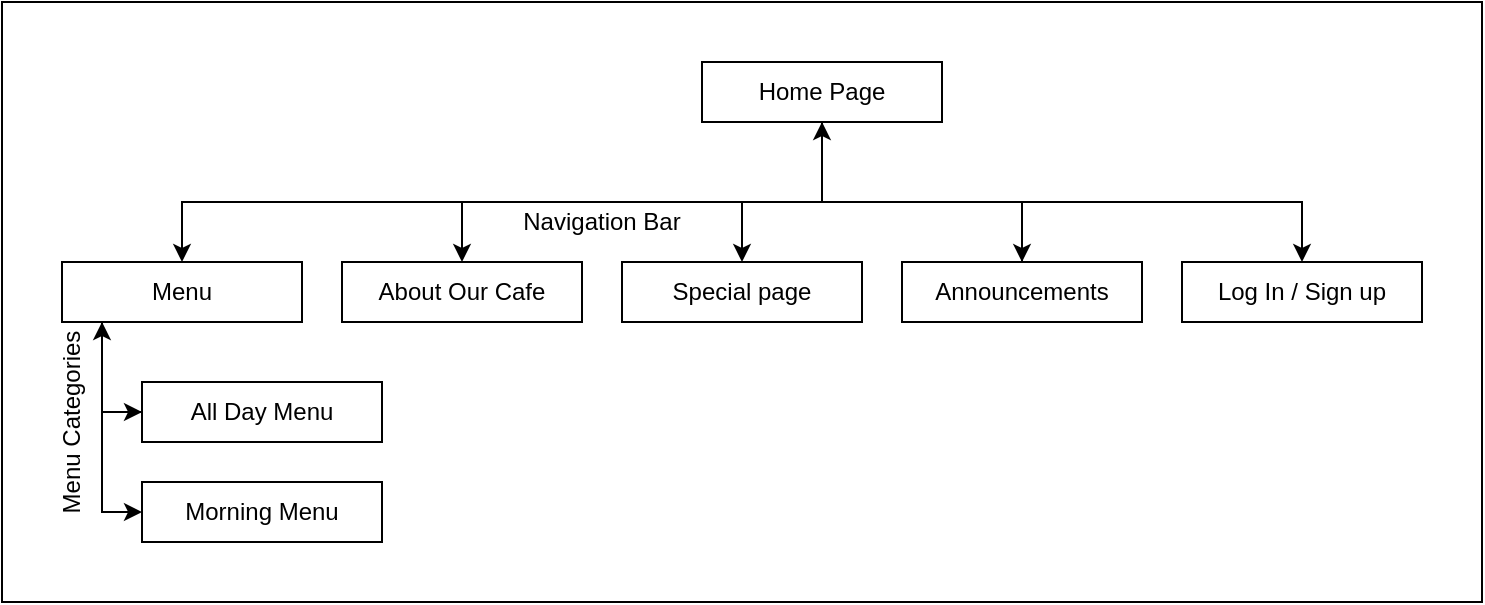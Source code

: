 <mxfile version="14.5.7" type="device" pages="5"><diagram id="wFfIwSNWOwYBXh12Hzyj" name="flowCart"><mxGraphModel dx="1084" dy="460" grid="1" gridSize="10" guides="1" tooltips="1" connect="1" arrows="1" fold="1" page="1" pageScale="1" pageWidth="827" pageHeight="1169" math="0" shadow="0"><root><mxCell id="0"/><mxCell id="1" parent="0"/><mxCell id="soVYU9Woj2hQTT2PEQdx-27" value="" style="rounded=0;whiteSpace=wrap;html=1;" parent="1" vertex="1"><mxGeometry x="100" y="10" width="740" height="300" as="geometry"/></mxCell><mxCell id="soVYU9Woj2hQTT2PEQdx-17" style="edgeStyle=orthogonalEdgeStyle;rounded=0;orthogonalLoop=1;jettySize=auto;html=1;" parent="1" source="UsCn5dMiYlPGmeFpBE0f-1" target="UsCn5dMiYlPGmeFpBE0f-3" edge="1"><mxGeometry relative="1" as="geometry"><Array as="points"><mxPoint x="510" y="110"/><mxPoint x="190" y="110"/></Array></mxGeometry></mxCell><mxCell id="soVYU9Woj2hQTT2PEQdx-18" style="edgeStyle=orthogonalEdgeStyle;rounded=0;orthogonalLoop=1;jettySize=auto;html=1;" parent="1" source="UsCn5dMiYlPGmeFpBE0f-1" target="UsCn5dMiYlPGmeFpBE0f-4" edge="1"><mxGeometry relative="1" as="geometry"><Array as="points"><mxPoint x="510" y="110"/><mxPoint x="330" y="110"/></Array></mxGeometry></mxCell><mxCell id="soVYU9Woj2hQTT2PEQdx-19" style="edgeStyle=orthogonalEdgeStyle;rounded=0;orthogonalLoop=1;jettySize=auto;html=1;" parent="1" source="UsCn5dMiYlPGmeFpBE0f-1" target="UsCn5dMiYlPGmeFpBE0f-2" edge="1"><mxGeometry relative="1" as="geometry"><Array as="points"><mxPoint x="510" y="110"/><mxPoint x="470" y="110"/></Array></mxGeometry></mxCell><mxCell id="soVYU9Woj2hQTT2PEQdx-20" style="edgeStyle=orthogonalEdgeStyle;rounded=0;orthogonalLoop=1;jettySize=auto;html=1;" parent="1" source="UsCn5dMiYlPGmeFpBE0f-1" target="soVYU9Woj2hQTT2PEQdx-3" edge="1"><mxGeometry relative="1" as="geometry"><Array as="points"><mxPoint x="510" y="110"/><mxPoint x="610" y="110"/></Array></mxGeometry></mxCell><mxCell id="soVYU9Woj2hQTT2PEQdx-37" style="edgeStyle=orthogonalEdgeStyle;rounded=0;orthogonalLoop=1;jettySize=auto;html=1;entryX=0.5;entryY=0;entryDx=0;entryDy=0;" parent="1" source="UsCn5dMiYlPGmeFpBE0f-1" target="soVYU9Woj2hQTT2PEQdx-36" edge="1"><mxGeometry relative="1" as="geometry"><Array as="points"><mxPoint x="510" y="110"/><mxPoint x="750" y="110"/></Array></mxGeometry></mxCell><mxCell id="UsCn5dMiYlPGmeFpBE0f-1" value="Home Page" style="rounded=0;whiteSpace=wrap;html=1;" parent="1" vertex="1"><mxGeometry x="450" y="40" width="120" height="30" as="geometry"/></mxCell><mxCell id="UsCn5dMiYlPGmeFpBE0f-2" value="Special page" style="rounded=0;whiteSpace=wrap;html=1;" parent="1" vertex="1"><mxGeometry x="410" y="140" width="120" height="30" as="geometry"/></mxCell><mxCell id="soVYU9Woj2hQTT2PEQdx-29" style="edgeStyle=orthogonalEdgeStyle;rounded=0;orthogonalLoop=1;jettySize=auto;html=1;entryX=0;entryY=0.5;entryDx=0;entryDy=0;" parent="1" source="UsCn5dMiYlPGmeFpBE0f-3" target="soVYU9Woj2hQTT2PEQdx-4" edge="1"><mxGeometry relative="1" as="geometry"><Array as="points"><mxPoint x="150" y="215"/></Array></mxGeometry></mxCell><mxCell id="soVYU9Woj2hQTT2PEQdx-30" style="edgeStyle=orthogonalEdgeStyle;rounded=0;orthogonalLoop=1;jettySize=auto;html=1;entryX=0;entryY=0.5;entryDx=0;entryDy=0;" parent="1" source="UsCn5dMiYlPGmeFpBE0f-3" target="soVYU9Woj2hQTT2PEQdx-5" edge="1"><mxGeometry relative="1" as="geometry"><Array as="points"><mxPoint x="150" y="265"/></Array></mxGeometry></mxCell><mxCell id="UsCn5dMiYlPGmeFpBE0f-3" value="Menu" style="rounded=0;whiteSpace=wrap;html=1;" parent="1" vertex="1"><mxGeometry x="130" y="140" width="120" height="30" as="geometry"/></mxCell><mxCell id="UsCn5dMiYlPGmeFpBE0f-4" value="About Our Cafe" style="rounded=0;whiteSpace=wrap;html=1;" parent="1" vertex="1"><mxGeometry x="270" y="140" width="120" height="30" as="geometry"/></mxCell><mxCell id="soVYU9Woj2hQTT2PEQdx-21" style="edgeStyle=orthogonalEdgeStyle;rounded=0;orthogonalLoop=1;jettySize=auto;html=1;" parent="1" source="soVYU9Woj2hQTT2PEQdx-3" target="UsCn5dMiYlPGmeFpBE0f-1" edge="1"><mxGeometry relative="1" as="geometry"><Array as="points"><mxPoint x="610" y="110"/><mxPoint x="510" y="110"/></Array></mxGeometry></mxCell><mxCell id="soVYU9Woj2hQTT2PEQdx-3" value="Announcements" style="rounded=0;whiteSpace=wrap;html=1;" parent="1" vertex="1"><mxGeometry x="550" y="140" width="120" height="30" as="geometry"/></mxCell><mxCell id="soVYU9Woj2hQTT2PEQdx-40" style="edgeStyle=orthogonalEdgeStyle;rounded=0;orthogonalLoop=1;jettySize=auto;html=1;" parent="1" source="soVYU9Woj2hQTT2PEQdx-4" edge="1"><mxGeometry relative="1" as="geometry"><mxPoint x="150" y="170" as="targetPoint"/></mxGeometry></mxCell><mxCell id="soVYU9Woj2hQTT2PEQdx-4" value="All Day Menu" style="rounded=0;whiteSpace=wrap;html=1;" parent="1" vertex="1"><mxGeometry x="170" y="200" width="120" height="30" as="geometry"/></mxCell><mxCell id="soVYU9Woj2hQTT2PEQdx-5" value="Morning Menu" style="rounded=0;whiteSpace=wrap;html=1;" parent="1" vertex="1"><mxGeometry x="170" y="250" width="120" height="30" as="geometry"/></mxCell><mxCell id="soVYU9Woj2hQTT2PEQdx-24" value="Navigation Bar" style="text;html=1;strokeColor=none;fillColor=none;align=center;verticalAlign=middle;whiteSpace=wrap;rounded=0;" parent="1" vertex="1"><mxGeometry x="345" y="110" width="110" height="20" as="geometry"/></mxCell><mxCell id="soVYU9Woj2hQTT2PEQdx-25" value="Menu Categories" style="text;html=1;strokeColor=none;fillColor=none;align=center;verticalAlign=middle;whiteSpace=wrap;rounded=0;rotation=-90;" parent="1" vertex="1"><mxGeometry x="80" y="210" width="110" height="20" as="geometry"/></mxCell><mxCell id="soVYU9Woj2hQTT2PEQdx-36" value="Log In / Sign up" style="rounded=0;whiteSpace=wrap;html=1;" parent="1" vertex="1"><mxGeometry x="690" y="140" width="120" height="30" as="geometry"/></mxCell></root></mxGraphModel></diagram><diagram id="l55GJIqPmhJkO-eoK0tu" name="homePage"><mxGraphModel dx="1422" dy="800" grid="1" gridSize="10" guides="1" tooltips="1" connect="1" arrows="1" fold="1" page="1" pageScale="1" pageWidth="827" pageHeight="1169" math="0" shadow="0"><root><mxCell id="2pcZc8bX3nW1H2uj9-P8-0"/><mxCell id="2pcZc8bX3nW1H2uj9-P8-1" parent="2pcZc8bX3nW1H2uj9-P8-0"/><mxCell id="2pcZc8bX3nW1H2uj9-P8-2" value="" style="rounded=0;whiteSpace=wrap;html=1;" vertex="1" parent="2pcZc8bX3nW1H2uj9-P8-1"><mxGeometry x="14" y="20" width="800" height="690" as="geometry"/></mxCell><mxCell id="2pcZc8bX3nW1H2uj9-P8-3" value="Buffer Spacing" style="rounded=0;whiteSpace=wrap;html=1;" vertex="1" parent="2pcZc8bX3nW1H2uj9-P8-1"><mxGeometry x="14" y="20" width="86" height="690" as="geometry"/></mxCell><mxCell id="2pcZc8bX3nW1H2uj9-P8-4" value="&#10;&#10;&lt;span style=&quot;color: rgb(0, 0, 0); font-family: helvetica; font-size: 12px; font-style: normal; font-weight: 400; letter-spacing: normal; text-align: center; text-indent: 0px; text-transform: none; word-spacing: 0px; background-color: rgb(248, 249, 250); display: inline; float: none;&quot;&gt;Buffer Spacing&lt;/span&gt;&#10;&#10;" style="rounded=0;whiteSpace=wrap;html=1;" vertex="1" parent="2pcZc8bX3nW1H2uj9-P8-1"><mxGeometry x="730" y="20" width="84" height="690" as="geometry"/></mxCell><mxCell id="2pcZc8bX3nW1H2uj9-P8-5" value="Navigation Bar" style="rounded=0;whiteSpace=wrap;html=1;" vertex="1" parent="2pcZc8bX3nW1H2uj9-P8-1"><mxGeometry x="100" y="20" width="630" height="60" as="geometry"/></mxCell><mxCell id="2pcZc8bX3nW1H2uj9-P8-6" value="Logo" style="rounded=0;whiteSpace=wrap;html=1;" vertex="1" parent="2pcZc8bX3nW1H2uj9-P8-1"><mxGeometry x="100" y="20" width="120" height="60" as="geometry"/></mxCell><mxCell id="2pcZc8bX3nW1H2uj9-P8-8" value="" style="rounded=0;whiteSpace=wrap;html=1;" vertex="1" parent="2pcZc8bX3nW1H2uj9-P8-1"><mxGeometry x="100" y="90" width="630" height="230" as="geometry"/></mxCell><mxCell id="2pcZc8bX3nW1H2uj9-P8-9" value="Picture" style="text;html=1;strokeColor=none;fillColor=none;align=center;verticalAlign=middle;whiteSpace=wrap;rounded=0;" vertex="1" parent="2pcZc8bX3nW1H2uj9-P8-1"><mxGeometry x="160" y="150" width="40" height="20" as="geometry"/></mxCell><mxCell id="2pcZc8bX3nW1H2uj9-P8-10" value="Menu Button" style="rounded=0;whiteSpace=wrap;html=1;" vertex="1" parent="2pcZc8bX3nW1H2uj9-P8-1"><mxGeometry x="355" y="175" width="120" height="60" as="geometry"/></mxCell><mxCell id="2pcZc8bX3nW1H2uj9-P8-11" value="Text About CafeText About CafeText About CafeText About CafeText About CafeText About CafeText About CafeText About CafeText About CafeText About CafeText About CafeText About CafeText About CafeText About CafeText About CafeText About CafeText About CafeText About CafeText About CafeText About CafeText Abou" style="text;html=1;strokeColor=none;fillColor=none;align=center;verticalAlign=middle;whiteSpace=wrap;rounded=0;" vertex="1" parent="2pcZc8bX3nW1H2uj9-P8-1"><mxGeometry x="110" y="330" width="610" height="60" as="geometry"/></mxCell><mxCell id="2pcZc8bX3nW1H2uj9-P8-12" value="&#10;&#10;&lt;span style=&quot;color: rgb(0, 0, 0); font-family: helvetica; font-size: 12px; font-style: normal; font-weight: 400; letter-spacing: normal; text-align: center; text-indent: 0px; text-transform: none; word-spacing: 0px; background-color: rgb(248, 249, 250); display: inline; float: none;&quot;&gt;Random Stuff for the cafe&lt;/span&gt;&#10;&#10;" style="rounded=0;whiteSpace=wrap;html=1;" vertex="1" parent="2pcZc8bX3nW1H2uj9-P8-1"><mxGeometry x="110" y="400" width="100" height="100" as="geometry"/></mxCell><mxCell id="2pcZc8bX3nW1H2uj9-P8-13" value="&#10;&#10;&lt;span style=&quot;color: rgb(0, 0, 0); font-family: helvetica; font-size: 12px; font-style: normal; font-weight: 400; letter-spacing: normal; text-align: center; text-indent: 0px; text-transform: none; word-spacing: 0px; background-color: rgb(248, 249, 250); display: inline; float: none;&quot;&gt;Random Stuff for the cafe&lt;/span&gt;&#10;&#10;" style="rounded=0;whiteSpace=wrap;html=1;" vertex="1" parent="2pcZc8bX3nW1H2uj9-P8-1"><mxGeometry x="240" y="400" width="100" height="100" as="geometry"/></mxCell><mxCell id="2pcZc8bX3nW1H2uj9-P8-15" value="&#10;&#10;&lt;span style=&quot;color: rgb(0, 0, 0); font-family: helvetica; font-size: 12px; font-style: normal; font-weight: 400; letter-spacing: normal; text-align: center; text-indent: 0px; text-transform: none; word-spacing: 0px; background-color: rgb(248, 249, 250); display: inline; float: none;&quot;&gt;Random Stuff for the cafe&lt;/span&gt;&#10;&#10;" style="rounded=0;whiteSpace=wrap;html=1;" vertex="1" parent="2pcZc8bX3nW1H2uj9-P8-1"><mxGeometry x="490" y="400" width="100" height="100" as="geometry"/></mxCell><mxCell id="2pcZc8bX3nW1H2uj9-P8-17" value="&#10;&#10;&lt;span style=&quot;color: rgb(0, 0, 0); font-family: helvetica; font-size: 12px; font-style: normal; font-weight: 400; letter-spacing: normal; text-align: center; text-indent: 0px; text-transform: none; word-spacing: 0px; background-color: rgb(248, 249, 250); display: inline; float: none;&quot;&gt;Random Stuff for the cafe&lt;/span&gt;&#10;&#10;" style="rounded=0;whiteSpace=wrap;html=1;" vertex="1" parent="2pcZc8bX3nW1H2uj9-P8-1"><mxGeometry x="364" y="400" width="100" height="100" as="geometry"/></mxCell><mxCell id="2pcZc8bX3nW1H2uj9-P8-18" value="&#10;&#10;&lt;span style=&quot;color: rgb(0, 0, 0); font-family: helvetica; font-size: 12px; font-style: normal; font-weight: 400; letter-spacing: normal; text-align: center; text-indent: 0px; text-transform: none; word-spacing: 0px; background-color: rgb(248, 249, 250); display: inline; float: none;&quot;&gt;Random Stuff for the cafe&lt;/span&gt;&#10;&#10;" style="rounded=0;whiteSpace=wrap;html=1;" vertex="1" parent="2pcZc8bX3nW1H2uj9-P8-1"><mxGeometry x="620" y="400" width="100" height="100" as="geometry"/></mxCell><mxCell id="2pcZc8bX3nW1H2uj9-P8-19" value="&#10;&#10;&lt;span style=&quot;color: rgb(0, 0, 0); font-family: helvetica; font-size: 12px; font-style: normal; font-weight: 400; letter-spacing: normal; text-align: center; text-indent: 0px; text-transform: none; word-spacing: 0px; background-color: rgb(248, 249, 250); display: inline; float: none;&quot;&gt;Random Stuff for the cafe&lt;/span&gt;&#10;&#10;" style="rounded=0;whiteSpace=wrap;html=1;" vertex="1" parent="2pcZc8bX3nW1H2uj9-P8-1"><mxGeometry x="110" y="530" width="100" height="100" as="geometry"/></mxCell><mxCell id="2pcZc8bX3nW1H2uj9-P8-20" value="&#10;&#10;&lt;span style=&quot;color: rgb(0, 0, 0); font-family: helvetica; font-size: 12px; font-style: normal; font-weight: 400; letter-spacing: normal; text-align: center; text-indent: 0px; text-transform: none; word-spacing: 0px; background-color: rgb(248, 249, 250); display: inline; float: none;&quot;&gt;Random Stuff for the cafe&lt;/span&gt;&#10;&#10;" style="rounded=0;whiteSpace=wrap;html=1;" vertex="1" parent="2pcZc8bX3nW1H2uj9-P8-1"><mxGeometry x="240" y="530" width="100" height="100" as="geometry"/></mxCell><mxCell id="2pcZc8bX3nW1H2uj9-P8-21" value="&#10;&#10;&lt;span style=&quot;color: rgb(0, 0, 0); font-family: helvetica; font-size: 12px; font-style: normal; font-weight: 400; letter-spacing: normal; text-align: center; text-indent: 0px; text-transform: none; word-spacing: 0px; background-color: rgb(248, 249, 250); display: inline; float: none;&quot;&gt;Random Stuff for the cafe&lt;/span&gt;&#10;&#10;" style="rounded=0;whiteSpace=wrap;html=1;" vertex="1" parent="2pcZc8bX3nW1H2uj9-P8-1"><mxGeometry x="490" y="530" width="100" height="100" as="geometry"/></mxCell><mxCell id="2pcZc8bX3nW1H2uj9-P8-22" value="&#10;&#10;&lt;span style=&quot;color: rgb(0, 0, 0); font-family: helvetica; font-size: 12px; font-style: normal; font-weight: 400; letter-spacing: normal; text-align: center; text-indent: 0px; text-transform: none; word-spacing: 0px; background-color: rgb(248, 249, 250); display: inline; float: none;&quot;&gt;Random Stuff for the cafe&lt;/span&gt;&#10;&#10;" style="rounded=0;whiteSpace=wrap;html=1;" vertex="1" parent="2pcZc8bX3nW1H2uj9-P8-1"><mxGeometry x="364" y="530" width="100" height="100" as="geometry"/></mxCell><mxCell id="2pcZc8bX3nW1H2uj9-P8-23" value="&#10;&#10;&lt;span style=&quot;color: rgb(0, 0, 0); font-family: helvetica; font-size: 12px; font-style: normal; font-weight: 400; letter-spacing: normal; text-align: center; text-indent: 0px; text-transform: none; word-spacing: 0px; background-color: rgb(248, 249, 250); display: inline; float: none;&quot;&gt;Random Stuff for the cafe&lt;/span&gt;&#10;&#10;" style="rounded=0;whiteSpace=wrap;html=1;" vertex="1" parent="2pcZc8bX3nW1H2uj9-P8-1"><mxGeometry x="620" y="530" width="100" height="100" as="geometry"/></mxCell></root></mxGraphModel></diagram><diagram id="DGXYT4K5ncYK2pAhPvBd" name="menuPage"><mxGraphModel dx="1422" dy="800" grid="1" gridSize="10" guides="1" tooltips="1" connect="1" arrows="1" fold="1" page="1" pageScale="1" pageWidth="827" pageHeight="1169" math="0" shadow="0"><root><mxCell id="86OAwwRZx7v2V8boHOop-0"/><mxCell id="86OAwwRZx7v2V8boHOop-1" parent="86OAwwRZx7v2V8boHOop-0"/><mxCell id="-HAwTJFnmDb8sDDQCC46-1" value="Buffer Spacing" style="rounded=0;whiteSpace=wrap;html=1;" vertex="1" parent="86OAwwRZx7v2V8boHOop-1"><mxGeometry x="14" y="20" width="86" height="1110" as="geometry"/></mxCell><mxCell id="-HAwTJFnmDb8sDDQCC46-2" value="&#10;&#10;&lt;span style=&quot;color: rgb(0, 0, 0); font-family: helvetica; font-size: 12px; font-style: normal; font-weight: 400; letter-spacing: normal; text-align: center; text-indent: 0px; text-transform: none; word-spacing: 0px; background-color: rgb(248, 249, 250); display: inline; float: none;&quot;&gt;Buffer Spacing&lt;/span&gt;&#10;&#10;" style="rounded=0;whiteSpace=wrap;html=1;" vertex="1" parent="86OAwwRZx7v2V8boHOop-1"><mxGeometry x="730" y="20" width="84" height="1110" as="geometry"/></mxCell><mxCell id="-HAwTJFnmDb8sDDQCC46-3" value="Navigation Bar" style="rounded=0;whiteSpace=wrap;html=1;" vertex="1" parent="86OAwwRZx7v2V8boHOop-1"><mxGeometry x="100" y="20" width="630" height="60" as="geometry"/></mxCell><mxCell id="-HAwTJFnmDb8sDDQCC46-4" value="Icon" style="rounded=0;whiteSpace=wrap;html=1;" vertex="1" parent="86OAwwRZx7v2V8boHOop-1"><mxGeometry x="100" y="20" width="60" height="60" as="geometry"/></mxCell><mxCell id="-HAwTJFnmDb8sDDQCC46-19" value="" style="rounded=0;whiteSpace=wrap;html=1;" vertex="1" parent="86OAwwRZx7v2V8boHOop-1"><mxGeometry x="100" y="80" width="630" height="1050" as="geometry"/></mxCell><mxCell id="-HAwTJFnmDb8sDDQCC46-20" value="&lt;font style=&quot;font-size: 38px&quot;&gt;Our Menu&lt;/font&gt;" style="text;html=1;strokeColor=none;fillColor=none;align=center;verticalAlign=middle;whiteSpace=wrap;rounded=0;" vertex="1" parent="86OAwwRZx7v2V8boHOop-1"><mxGeometry x="100" y="80" width="240" height="80" as="geometry"/></mxCell><mxCell id="-HAwTJFnmDb8sDDQCC46-30" value="&#10;&#10;&lt;span style=&quot;color: rgb(0, 0, 0); font-family: helvetica; font-size: 12px; font-style: normal; font-weight: 400; letter-spacing: normal; text-align: center; text-indent: 0px; text-transform: none; word-spacing: 0px; background-color: rgb(248, 249, 250); display: inline; float: none;&quot;&gt;Menu Item&lt;/span&gt;&#10;&#10;" style="rounded=1;whiteSpace=wrap;html=1;" vertex="1" parent="86OAwwRZx7v2V8boHOop-1"><mxGeometry x="150" y="370" width="200" height="190" as="geometry"/></mxCell><mxCell id="-HAwTJFnmDb8sDDQCC46-31" value="&#10;&#10;&lt;span style=&quot;color: rgb(0, 0, 0); font-family: helvetica; font-size: 12px; font-style: normal; font-weight: 400; letter-spacing: normal; text-align: center; text-indent: 0px; text-transform: none; word-spacing: 0px; background-color: rgb(248, 249, 250); display: inline; float: none;&quot;&gt;Menu Item&lt;/span&gt;&#10;&#10;" style="rounded=1;whiteSpace=wrap;html=1;" vertex="1" parent="86OAwwRZx7v2V8boHOop-1"><mxGeometry x="460" y="370" width="200" height="190" as="geometry"/></mxCell><mxCell id="-HAwTJFnmDb8sDDQCC46-32" value="&#10;&#10;&lt;span style=&quot;color: rgb(0, 0, 0); font-family: helvetica; font-size: 12px; font-style: normal; font-weight: 400; letter-spacing: normal; text-align: center; text-indent: 0px; text-transform: none; word-spacing: 0px; background-color: rgb(248, 249, 250); display: inline; float: none;&quot;&gt;Menu Item&lt;/span&gt;&#10;&#10;" style="rounded=1;whiteSpace=wrap;html=1;" vertex="1" parent="86OAwwRZx7v2V8boHOop-1"><mxGeometry x="150" y="610" width="200" height="190" as="geometry"/></mxCell><mxCell id="-HAwTJFnmDb8sDDQCC46-33" value="&#10;&#10;&lt;span style=&quot;color: rgb(0, 0, 0); font-family: helvetica; font-size: 12px; font-style: normal; font-weight: 400; letter-spacing: normal; text-align: center; text-indent: 0px; text-transform: none; word-spacing: 0px; background-color: rgb(248, 249, 250); display: inline; float: none;&quot;&gt;Menu Item&lt;/span&gt;&#10;&#10;" style="rounded=1;whiteSpace=wrap;html=1;" vertex="1" parent="86OAwwRZx7v2V8boHOop-1"><mxGeometry x="460" y="610" width="200" height="190" as="geometry"/></mxCell><mxCell id="-HAwTJFnmDb8sDDQCC46-34" value="&#10;&#10;&lt;span style=&quot;color: rgb(0, 0, 0); font-family: helvetica; font-size: 12px; font-style: normal; font-weight: 400; letter-spacing: normal; text-align: center; text-indent: 0px; text-transform: none; word-spacing: 0px; background-color: rgb(248, 249, 250); display: inline; float: none;&quot;&gt;Menu Item&lt;/span&gt;&#10;&#10;" style="rounded=1;whiteSpace=wrap;html=1;" vertex="1" parent="86OAwwRZx7v2V8boHOop-1"><mxGeometry x="150" y="850" width="200" height="190" as="geometry"/></mxCell><mxCell id="-HAwTJFnmDb8sDDQCC46-35" value="&#10;&#10;&lt;span style=&quot;color: rgb(0, 0, 0); font-family: helvetica; font-size: 12px; font-style: normal; font-weight: 400; letter-spacing: normal; text-align: center; text-indent: 0px; text-transform: none; word-spacing: 0px; background-color: rgb(248, 249, 250); display: inline; float: none;&quot;&gt;Menu Item&lt;/span&gt;&#10;&#10;" style="rounded=1;whiteSpace=wrap;html=1;" vertex="1" parent="86OAwwRZx7v2V8boHOop-1"><mxGeometry x="460" y="850" width="200" height="190" as="geometry"/></mxCell><mxCell id="-HAwTJFnmDb8sDDQCC46-37" value="Specials Menu&lt;br&gt;Sign Up Today to get 25% off&lt;br&gt;Click HERE" style="rounded=1;whiteSpace=wrap;html=1;" vertex="1" parent="86OAwwRZx7v2V8boHOop-1"><mxGeometry x="150" y="160" width="510" height="160" as="geometry"/></mxCell><mxCell id="-HAwTJFnmDb8sDDQCC46-38" value="Info on Item" style="rounded=1;whiteSpace=wrap;html=1;" vertex="1" parent="86OAwwRZx7v2V8boHOop-1"><mxGeometry x="150" y="490" width="200" height="70" as="geometry"/></mxCell><mxCell id="-HAwTJFnmDb8sDDQCC46-39" value="Info on Item" style="rounded=1;whiteSpace=wrap;html=1;" vertex="1" parent="86OAwwRZx7v2V8boHOop-1"><mxGeometry x="460" y="490" width="200" height="70" as="geometry"/></mxCell><mxCell id="-HAwTJFnmDb8sDDQCC46-40" value="Info on Item" style="rounded=1;whiteSpace=wrap;html=1;" vertex="1" parent="86OAwwRZx7v2V8boHOop-1"><mxGeometry x="150" y="730" width="200" height="70" as="geometry"/></mxCell><mxCell id="-HAwTJFnmDb8sDDQCC46-41" value="Info on Item" style="rounded=1;whiteSpace=wrap;html=1;" vertex="1" parent="86OAwwRZx7v2V8boHOop-1"><mxGeometry x="460" y="730" width="200" height="70" as="geometry"/></mxCell><mxCell id="-HAwTJFnmDb8sDDQCC46-42" value="Info on Item" style="rounded=1;whiteSpace=wrap;html=1;" vertex="1" parent="86OAwwRZx7v2V8boHOop-1"><mxGeometry x="150" y="970" width="200" height="70" as="geometry"/></mxCell><mxCell id="-HAwTJFnmDb8sDDQCC46-43" value="Info on Item" style="rounded=1;whiteSpace=wrap;html=1;" vertex="1" parent="86OAwwRZx7v2V8boHOop-1"><mxGeometry x="460" y="970" width="200" height="70" as="geometry"/></mxCell></root></mxGraphModel></diagram><diagram id="lltIApHT9FlgMNAVVDe5" name="specialsPage"><mxGraphModel dx="1422" dy="800" grid="1" gridSize="10" guides="1" tooltips="1" connect="1" arrows="1" fold="1" page="1" pageScale="1" pageWidth="827" pageHeight="1169" math="0" shadow="0"><root><mxCell id="mWl0fIRxzKri8HeCsEoL-0"/><mxCell id="mWl0fIRxzKri8HeCsEoL-1" parent="mWl0fIRxzKri8HeCsEoL-0"/><mxCell id="gITChJ9QR3Fw-bAuXTmZ-0" value="Buffer Spacing" style="rounded=0;whiteSpace=wrap;html=1;" vertex="1" parent="mWl0fIRxzKri8HeCsEoL-1"><mxGeometry x="14" y="20" width="86" height="1110" as="geometry"/></mxCell><mxCell id="gITChJ9QR3Fw-bAuXTmZ-1" value="&#10;&#10;&lt;span style=&quot;color: rgb(0, 0, 0); font-family: helvetica; font-size: 12px; font-style: normal; font-weight: 400; letter-spacing: normal; text-align: center; text-indent: 0px; text-transform: none; word-spacing: 0px; background-color: rgb(248, 249, 250); display: inline; float: none;&quot;&gt;Buffer Spacing&lt;/span&gt;&#10;&#10;" style="rounded=0;whiteSpace=wrap;html=1;" vertex="1" parent="mWl0fIRxzKri8HeCsEoL-1"><mxGeometry x="730" y="20" width="84" height="1110" as="geometry"/></mxCell><mxCell id="gITChJ9QR3Fw-bAuXTmZ-2" value="Navigation Bar" style="rounded=0;whiteSpace=wrap;html=1;" vertex="1" parent="mWl0fIRxzKri8HeCsEoL-1"><mxGeometry x="100" y="20" width="630" height="60" as="geometry"/></mxCell><mxCell id="gITChJ9QR3Fw-bAuXTmZ-3" value="Icon" style="rounded=0;whiteSpace=wrap;html=1;" vertex="1" parent="mWl0fIRxzKri8HeCsEoL-1"><mxGeometry x="100" y="20" width="60" height="60" as="geometry"/></mxCell><mxCell id="gITChJ9QR3Fw-bAuXTmZ-4" value="" style="rounded=0;whiteSpace=wrap;html=1;" vertex="1" parent="mWl0fIRxzKri8HeCsEoL-1"><mxGeometry x="100" y="80" width="630" height="1050" as="geometry"/></mxCell><mxCell id="gITChJ9QR3Fw-bAuXTmZ-5" value="&lt;span style=&quot;font-size: 38px&quot;&gt;Special Menu&lt;/span&gt;" style="text;html=1;strokeColor=none;fillColor=none;align=center;verticalAlign=middle;whiteSpace=wrap;rounded=0;" vertex="1" parent="mWl0fIRxzKri8HeCsEoL-1"><mxGeometry x="100" y="80" width="350" height="80" as="geometry"/></mxCell><mxCell id="gITChJ9QR3Fw-bAuXTmZ-12" value="Special Item" style="rounded=1;whiteSpace=wrap;html=1;" vertex="1" parent="mWl0fIRxzKri8HeCsEoL-1"><mxGeometry x="150" y="160" width="370" height="160" as="geometry"/></mxCell><mxCell id="gITChJ9QR3Fw-bAuXTmZ-20" value="Info on item" style="rounded=1;whiteSpace=wrap;html=1;" vertex="1" parent="mWl0fIRxzKri8HeCsEoL-1"><mxGeometry x="480" y="160" width="180" height="160" as="geometry"/></mxCell><mxCell id="gITChJ9QR3Fw-bAuXTmZ-21" value="Special Item" style="rounded=1;whiteSpace=wrap;html=1;" vertex="1" parent="mWl0fIRxzKri8HeCsEoL-1"><mxGeometry x="150" y="340" width="370" height="160" as="geometry"/></mxCell><mxCell id="gITChJ9QR3Fw-bAuXTmZ-22" value="Info on item" style="rounded=1;whiteSpace=wrap;html=1;" vertex="1" parent="mWl0fIRxzKri8HeCsEoL-1"><mxGeometry x="480" y="340" width="180" height="160" as="geometry"/></mxCell><mxCell id="gITChJ9QR3Fw-bAuXTmZ-23" value="Special Item" style="rounded=1;whiteSpace=wrap;html=1;" vertex="1" parent="mWl0fIRxzKri8HeCsEoL-1"><mxGeometry x="150" y="520" width="370" height="160" as="geometry"/></mxCell><mxCell id="gITChJ9QR3Fw-bAuXTmZ-24" value="Info on item" style="rounded=1;whiteSpace=wrap;html=1;" vertex="1" parent="mWl0fIRxzKri8HeCsEoL-1"><mxGeometry x="480" y="520" width="180" height="160" as="geometry"/></mxCell><mxCell id="gITChJ9QR3Fw-bAuXTmZ-25" value="Special Item" style="rounded=1;whiteSpace=wrap;html=1;" vertex="1" parent="mWl0fIRxzKri8HeCsEoL-1"><mxGeometry x="150" y="700" width="370" height="160" as="geometry"/></mxCell><mxCell id="gITChJ9QR3Fw-bAuXTmZ-26" value="Info on item" style="rounded=1;whiteSpace=wrap;html=1;" vertex="1" parent="mWl0fIRxzKri8HeCsEoL-1"><mxGeometry x="480" y="700" width="180" height="160" as="geometry"/></mxCell></root></mxGraphModel></diagram><diagram id="774kO9-MJzsYqvXNoocH" name="footerInfo"><mxGraphModel dx="1422" dy="800" grid="1" gridSize="10" guides="1" tooltips="1" connect="1" arrows="1" fold="1" page="1" pageScale="1" pageWidth="827" pageHeight="1169" math="0" shadow="0"><root><mxCell id="ocuAa32nO2jTdg5ilHTa-0"/><mxCell id="ocuAa32nO2jTdg5ilHTa-1" parent="ocuAa32nO2jTdg5ilHTa-0"/><mxCell id="ocuAa32nO2jTdg5ilHTa-2" value="" style="rounded=0;whiteSpace=wrap;html=1;" vertex="1" parent="ocuAa32nO2jTdg5ilHTa-1"><mxGeometry x="40" y="110" width="760" height="230" as="geometry"/></mxCell><mxCell id="ocuAa32nO2jTdg5ilHTa-3" value="Contcatttg" style="text;html=1;strokeColor=none;fillColor=none;align=center;verticalAlign=middle;whiteSpace=wrap;rounded=0;" vertex="1" parent="ocuAa32nO2jTdg5ilHTa-1"><mxGeometry x="60" y="120" width="40" height="20" as="geometry"/></mxCell></root></mxGraphModel></diagram></mxfile>